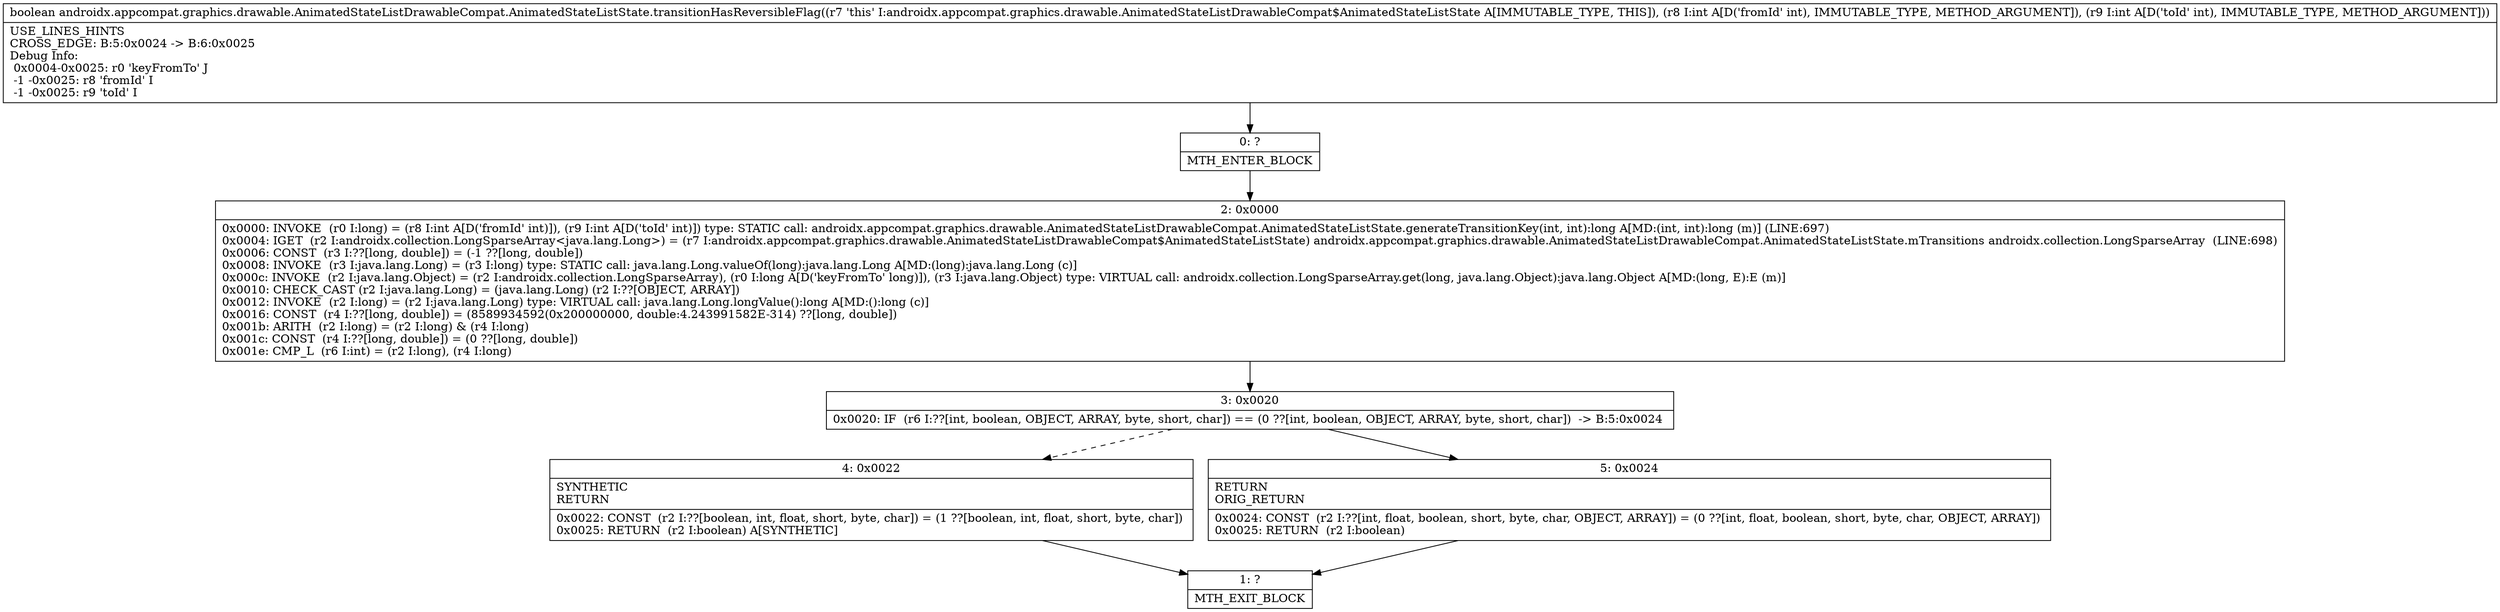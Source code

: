digraph "CFG forandroidx.appcompat.graphics.drawable.AnimatedStateListDrawableCompat.AnimatedStateListState.transitionHasReversibleFlag(II)Z" {
Node_0 [shape=record,label="{0\:\ ?|MTH_ENTER_BLOCK\l}"];
Node_2 [shape=record,label="{2\:\ 0x0000|0x0000: INVOKE  (r0 I:long) = (r8 I:int A[D('fromId' int)]), (r9 I:int A[D('toId' int)]) type: STATIC call: androidx.appcompat.graphics.drawable.AnimatedStateListDrawableCompat.AnimatedStateListState.generateTransitionKey(int, int):long A[MD:(int, int):long (m)] (LINE:697)\l0x0004: IGET  (r2 I:androidx.collection.LongSparseArray\<java.lang.Long\>) = (r7 I:androidx.appcompat.graphics.drawable.AnimatedStateListDrawableCompat$AnimatedStateListState) androidx.appcompat.graphics.drawable.AnimatedStateListDrawableCompat.AnimatedStateListState.mTransitions androidx.collection.LongSparseArray  (LINE:698)\l0x0006: CONST  (r3 I:??[long, double]) = (\-1 ??[long, double]) \l0x0008: INVOKE  (r3 I:java.lang.Long) = (r3 I:long) type: STATIC call: java.lang.Long.valueOf(long):java.lang.Long A[MD:(long):java.lang.Long (c)]\l0x000c: INVOKE  (r2 I:java.lang.Object) = (r2 I:androidx.collection.LongSparseArray), (r0 I:long A[D('keyFromTo' long)]), (r3 I:java.lang.Object) type: VIRTUAL call: androidx.collection.LongSparseArray.get(long, java.lang.Object):java.lang.Object A[MD:(long, E):E (m)]\l0x0010: CHECK_CAST (r2 I:java.lang.Long) = (java.lang.Long) (r2 I:??[OBJECT, ARRAY]) \l0x0012: INVOKE  (r2 I:long) = (r2 I:java.lang.Long) type: VIRTUAL call: java.lang.Long.longValue():long A[MD:():long (c)]\l0x0016: CONST  (r4 I:??[long, double]) = (8589934592(0x200000000, double:4.243991582E\-314) ??[long, double]) \l0x001b: ARITH  (r2 I:long) = (r2 I:long) & (r4 I:long) \l0x001c: CONST  (r4 I:??[long, double]) = (0 ??[long, double]) \l0x001e: CMP_L  (r6 I:int) = (r2 I:long), (r4 I:long) \l}"];
Node_3 [shape=record,label="{3\:\ 0x0020|0x0020: IF  (r6 I:??[int, boolean, OBJECT, ARRAY, byte, short, char]) == (0 ??[int, boolean, OBJECT, ARRAY, byte, short, char])  \-\> B:5:0x0024 \l}"];
Node_4 [shape=record,label="{4\:\ 0x0022|SYNTHETIC\lRETURN\l|0x0022: CONST  (r2 I:??[boolean, int, float, short, byte, char]) = (1 ??[boolean, int, float, short, byte, char]) \l0x0025: RETURN  (r2 I:boolean) A[SYNTHETIC]\l}"];
Node_1 [shape=record,label="{1\:\ ?|MTH_EXIT_BLOCK\l}"];
Node_5 [shape=record,label="{5\:\ 0x0024|RETURN\lORIG_RETURN\l|0x0024: CONST  (r2 I:??[int, float, boolean, short, byte, char, OBJECT, ARRAY]) = (0 ??[int, float, boolean, short, byte, char, OBJECT, ARRAY]) \l0x0025: RETURN  (r2 I:boolean) \l}"];
MethodNode[shape=record,label="{boolean androidx.appcompat.graphics.drawable.AnimatedStateListDrawableCompat.AnimatedStateListState.transitionHasReversibleFlag((r7 'this' I:androidx.appcompat.graphics.drawable.AnimatedStateListDrawableCompat$AnimatedStateListState A[IMMUTABLE_TYPE, THIS]), (r8 I:int A[D('fromId' int), IMMUTABLE_TYPE, METHOD_ARGUMENT]), (r9 I:int A[D('toId' int), IMMUTABLE_TYPE, METHOD_ARGUMENT]))  | USE_LINES_HINTS\lCROSS_EDGE: B:5:0x0024 \-\> B:6:0x0025\lDebug Info:\l  0x0004\-0x0025: r0 'keyFromTo' J\l  \-1 \-0x0025: r8 'fromId' I\l  \-1 \-0x0025: r9 'toId' I\l}"];
MethodNode -> Node_0;Node_0 -> Node_2;
Node_2 -> Node_3;
Node_3 -> Node_4[style=dashed];
Node_3 -> Node_5;
Node_4 -> Node_1;
Node_5 -> Node_1;
}

